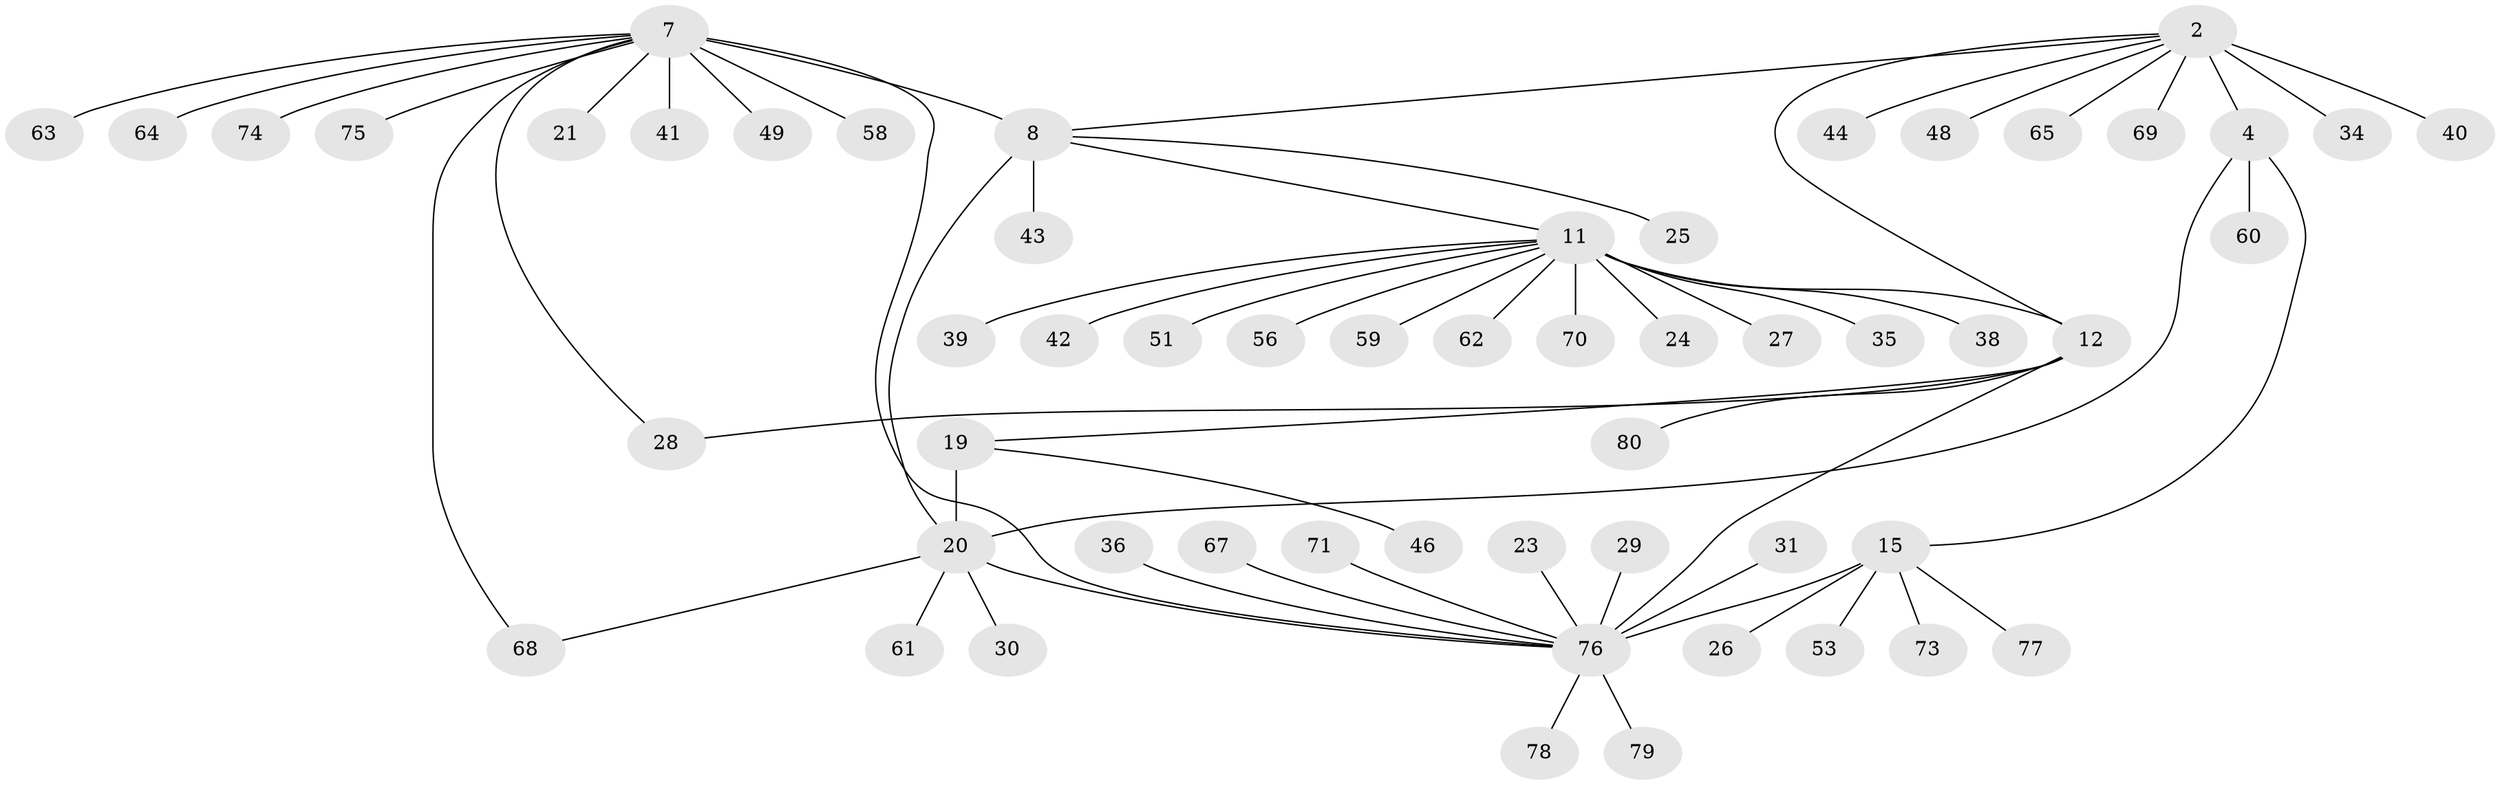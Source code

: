 // original degree distribution, {7: 0.05, 4: 0.0875, 5: 0.0375, 9: 0.05, 8: 0.0125, 6: 0.025, 11: 0.0125, 1: 0.625, 2: 0.075, 3: 0.025}
// Generated by graph-tools (version 1.1) at 2025/57/03/04/25 21:57:56]
// undirected, 56 vertices, 63 edges
graph export_dot {
graph [start="1"]
  node [color=gray90,style=filled];
  2 [super="+1"];
  4 [super="+3"];
  7 [super="+5"];
  8 [super="+6"];
  11 [super="+10"];
  12 [super="+9"];
  15 [super="+14"];
  19 [super="+17"];
  20 [super="+18"];
  21;
  23;
  24;
  25;
  26;
  27;
  28;
  29;
  30;
  31;
  34;
  35;
  36;
  38;
  39;
  40;
  41;
  42;
  43;
  44;
  46;
  48;
  49;
  51;
  53;
  56 [super="+22"];
  58;
  59;
  60;
  61;
  62;
  63;
  64 [super="+54"];
  65;
  67;
  68 [super="+57"];
  69 [super="+52"];
  70;
  71;
  73;
  74;
  75;
  76 [super="+66+16"];
  77;
  78 [super="+37+47"];
  79;
  80 [super="+72"];
  2 -- 4 [weight=4];
  2 -- 8;
  2 -- 44;
  2 -- 65;
  2 -- 12;
  2 -- 48;
  2 -- 34;
  2 -- 40;
  2 -- 69;
  4 -- 60;
  4 -- 15;
  4 -- 20;
  7 -- 8 [weight=4];
  7 -- 21;
  7 -- 28;
  7 -- 74;
  7 -- 41;
  7 -- 75;
  7 -- 49;
  7 -- 58;
  7 -- 63;
  7 -- 68;
  7 -- 64;
  7 -- 76;
  8 -- 11;
  8 -- 25;
  8 -- 43;
  8 -- 20;
  11 -- 12 [weight=4];
  11 -- 27;
  11 -- 38;
  11 -- 51;
  11 -- 59;
  11 -- 62;
  11 -- 70;
  11 -- 35;
  11 -- 39;
  11 -- 24;
  11 -- 42;
  11 -- 56;
  12 -- 28;
  12 -- 19;
  12 -- 80;
  12 -- 76;
  15 -- 26;
  15 -- 73;
  15 -- 77;
  15 -- 53;
  15 -- 76 [weight=4];
  19 -- 20 [weight=4];
  19 -- 46;
  20 -- 30;
  20 -- 61;
  20 -- 68;
  20 -- 76 [weight=2];
  23 -- 76;
  29 -- 76;
  31 -- 76;
  36 -- 76;
  67 -- 76;
  71 -- 76;
  76 -- 78;
  76 -- 79;
}
